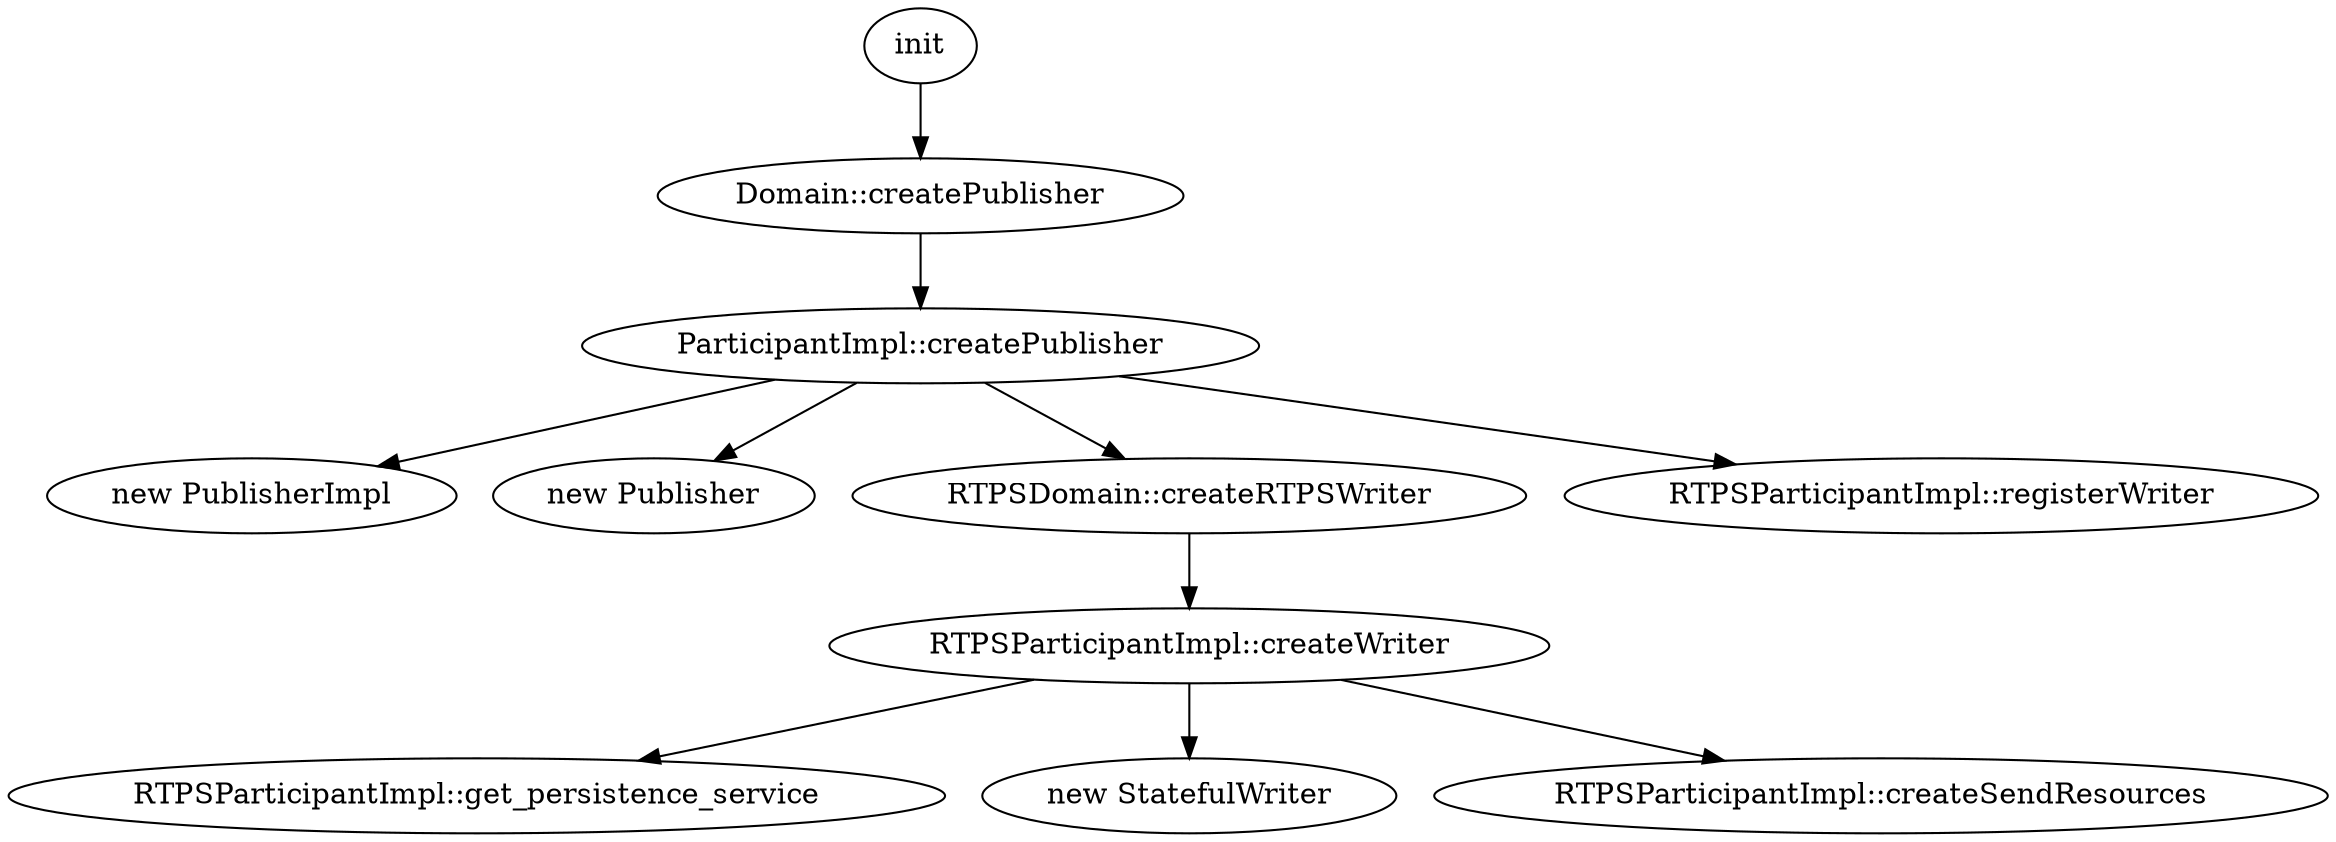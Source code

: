 digraph create_publisher
{
        1[label="Domain::createPublisher"]
        11[label="ParticipantImpl::createPublisher"]
        111[label="new PublisherImpl"]
        112[label="new Publisher"]
        113[label="RTPSDomain::createRTPSWriter"]
        114[label="RTPSParticipantImpl::registerWriter"]
        init -> 1;
        1 -> 11;
        11 -> 111;
        11 -> 112;
        11 -> 113;
        11 -> 114;
        1131[label="RTPSParticipantImpl::createWriter"]
        11311[label="RTPSParticipantImpl::get_persistence_service"]
        11312[label="new StatefulWriter"]
        11313[label="RTPSParticipantImpl::createSendResources"]
        113 -> 1131;
        1131 -> 11311;
        1131 -> 11312;
        1131 -> 11313;
}